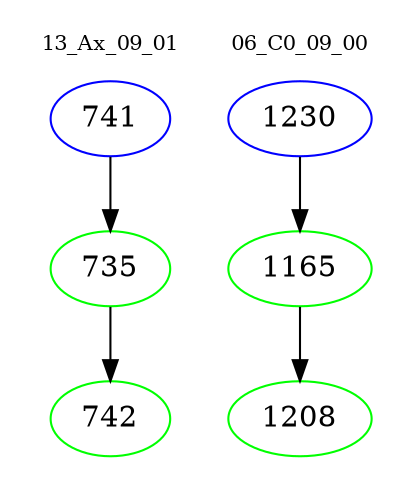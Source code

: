 digraph{
subgraph cluster_0 {
color = white
label = "13_Ax_09_01";
fontsize=10;
T0_741 [label="741", color="blue"]
T0_741 -> T0_735 [color="black"]
T0_735 [label="735", color="green"]
T0_735 -> T0_742 [color="black"]
T0_742 [label="742", color="green"]
}
subgraph cluster_1 {
color = white
label = "06_C0_09_00";
fontsize=10;
T1_1230 [label="1230", color="blue"]
T1_1230 -> T1_1165 [color="black"]
T1_1165 [label="1165", color="green"]
T1_1165 -> T1_1208 [color="black"]
T1_1208 [label="1208", color="green"]
}
}
